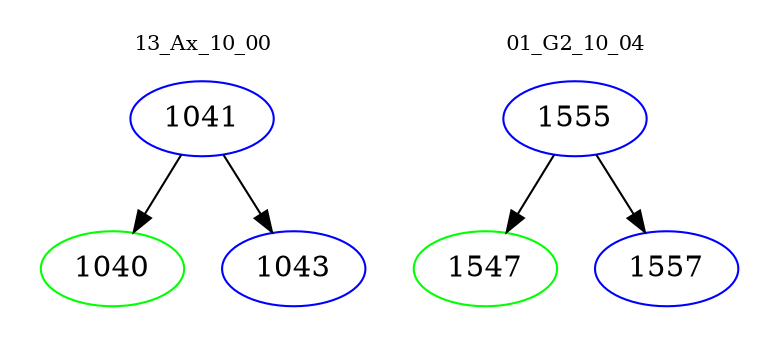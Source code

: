 digraph{
subgraph cluster_0 {
color = white
label = "13_Ax_10_00";
fontsize=10;
T0_1041 [label="1041", color="blue"]
T0_1041 -> T0_1040 [color="black"]
T0_1040 [label="1040", color="green"]
T0_1041 -> T0_1043 [color="black"]
T0_1043 [label="1043", color="blue"]
}
subgraph cluster_1 {
color = white
label = "01_G2_10_04";
fontsize=10;
T1_1555 [label="1555", color="blue"]
T1_1555 -> T1_1547 [color="black"]
T1_1547 [label="1547", color="green"]
T1_1555 -> T1_1557 [color="black"]
T1_1557 [label="1557", color="blue"]
}
}
